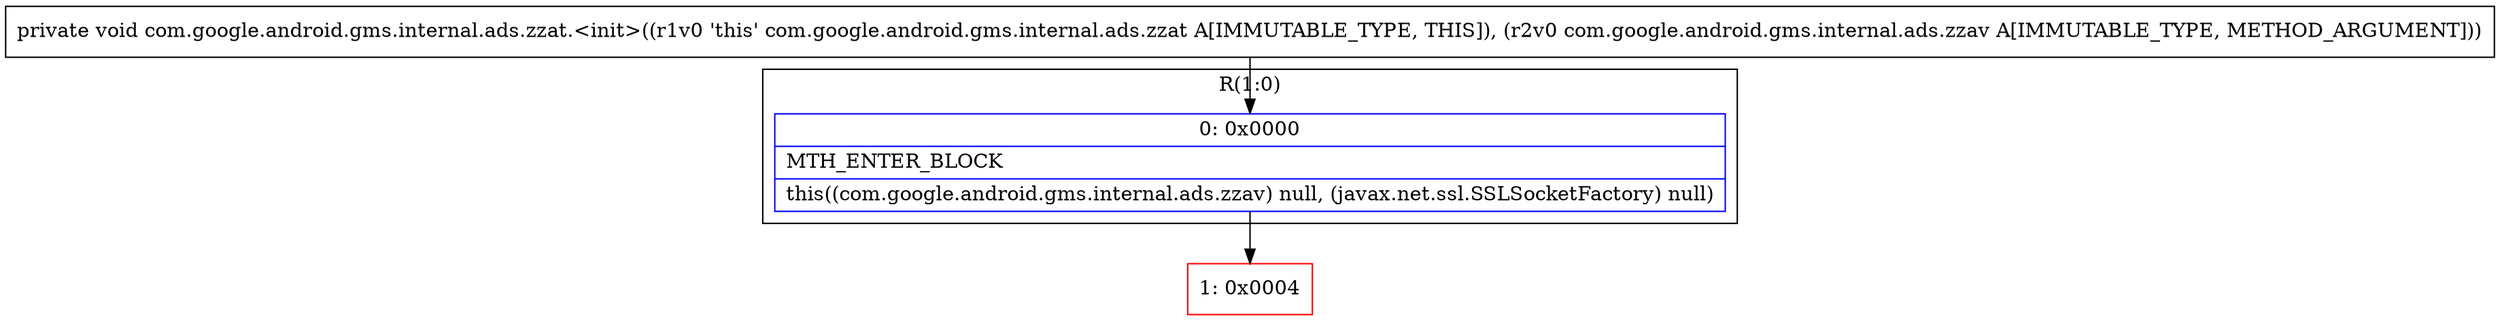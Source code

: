 digraph "CFG forcom.google.android.gms.internal.ads.zzat.\<init\>(Lcom\/google\/android\/gms\/internal\/ads\/zzav;)V" {
subgraph cluster_Region_390133133 {
label = "R(1:0)";
node [shape=record,color=blue];
Node_0 [shape=record,label="{0\:\ 0x0000|MTH_ENTER_BLOCK\l|this((com.google.android.gms.internal.ads.zzav) null, (javax.net.ssl.SSLSocketFactory) null)\l}"];
}
Node_1 [shape=record,color=red,label="{1\:\ 0x0004}"];
MethodNode[shape=record,label="{private void com.google.android.gms.internal.ads.zzat.\<init\>((r1v0 'this' com.google.android.gms.internal.ads.zzat A[IMMUTABLE_TYPE, THIS]), (r2v0 com.google.android.gms.internal.ads.zzav A[IMMUTABLE_TYPE, METHOD_ARGUMENT])) }"];
MethodNode -> Node_0;
Node_0 -> Node_1;
}

